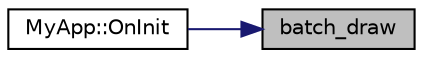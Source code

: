 digraph "batch_draw"
{
 // LATEX_PDF_SIZE
  edge [fontname="Helvetica",fontsize="10",labelfontname="Helvetica",labelfontsize="10"];
  node [fontname="Helvetica",fontsize="10",shape=record];
  rankdir="RL";
  Node1 [label="batch_draw",height=0.2,width=0.4,color="black", fillcolor="grey75", style="filled", fontcolor="black",tooltip="Glut Display function called by glutDisplayFunc."];
  Node1 -> Node2 [dir="back",color="midnightblue",fontsize="10",style="solid",fontname="Helvetica"];
  Node2 [label="MyApp::OnInit",height=0.2,width=0.4,color="black", fillcolor="white", style="filled",URL="$class_my_app.html#a79fa75d1155f0e85e20f2869538296d6",tooltip="Main routine of FermiSurfer."];
}
